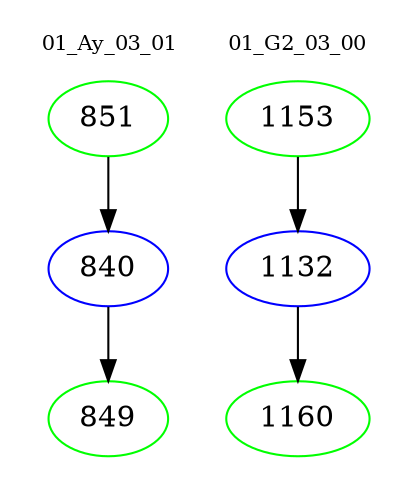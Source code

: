 digraph{
subgraph cluster_0 {
color = white
label = "01_Ay_03_01";
fontsize=10;
T0_851 [label="851", color="green"]
T0_851 -> T0_840 [color="black"]
T0_840 [label="840", color="blue"]
T0_840 -> T0_849 [color="black"]
T0_849 [label="849", color="green"]
}
subgraph cluster_1 {
color = white
label = "01_G2_03_00";
fontsize=10;
T1_1153 [label="1153", color="green"]
T1_1153 -> T1_1132 [color="black"]
T1_1132 [label="1132", color="blue"]
T1_1132 -> T1_1160 [color="black"]
T1_1160 [label="1160", color="green"]
}
}
